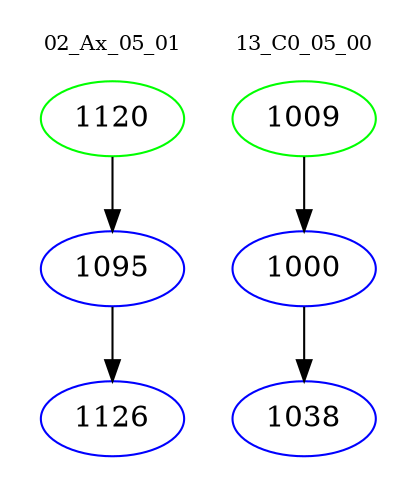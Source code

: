 digraph{
subgraph cluster_0 {
color = white
label = "02_Ax_05_01";
fontsize=10;
T0_1120 [label="1120", color="green"]
T0_1120 -> T0_1095 [color="black"]
T0_1095 [label="1095", color="blue"]
T0_1095 -> T0_1126 [color="black"]
T0_1126 [label="1126", color="blue"]
}
subgraph cluster_1 {
color = white
label = "13_C0_05_00";
fontsize=10;
T1_1009 [label="1009", color="green"]
T1_1009 -> T1_1000 [color="black"]
T1_1000 [label="1000", color="blue"]
T1_1000 -> T1_1038 [color="black"]
T1_1038 [label="1038", color="blue"]
}
}
